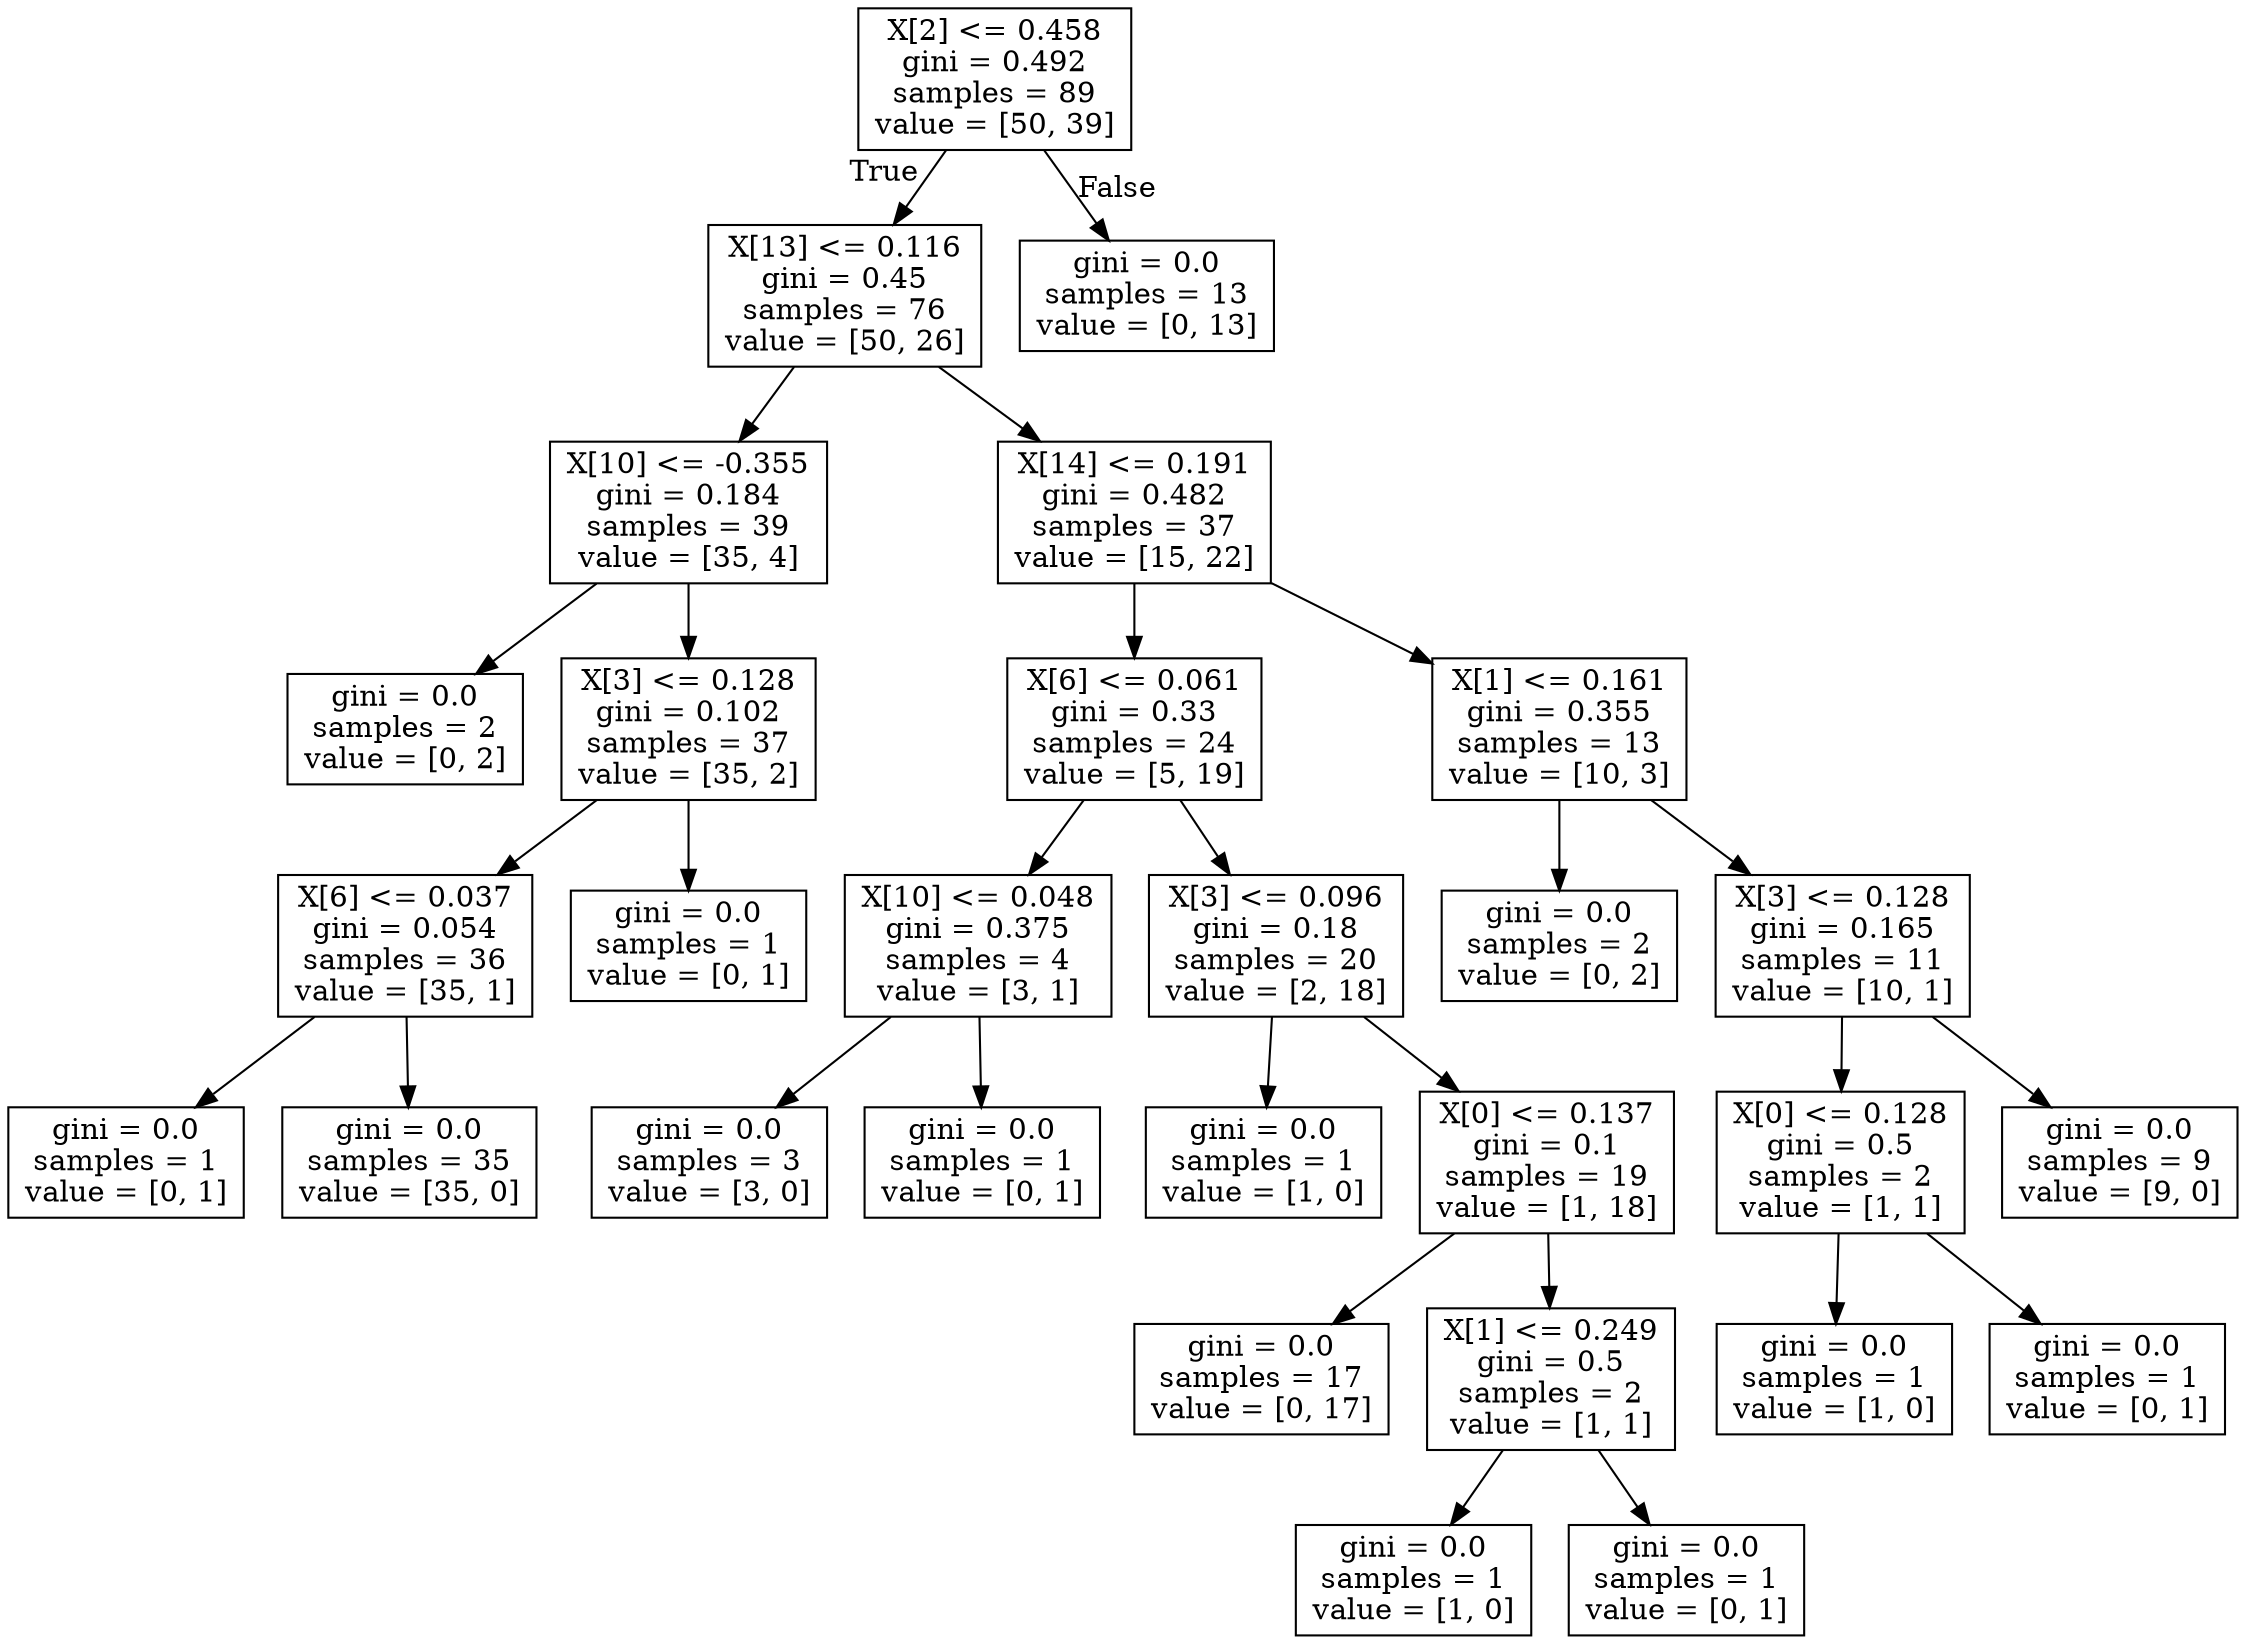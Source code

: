 digraph Tree {
node [shape=box] ;
0 [label="X[2] <= 0.458\ngini = 0.492\nsamples = 89\nvalue = [50, 39]"] ;
1 [label="X[13] <= 0.116\ngini = 0.45\nsamples = 76\nvalue = [50, 26]"] ;
0 -> 1 [labeldistance=2.5, labelangle=45, headlabel="True"] ;
2 [label="X[10] <= -0.355\ngini = 0.184\nsamples = 39\nvalue = [35, 4]"] ;
1 -> 2 ;
3 [label="gini = 0.0\nsamples = 2\nvalue = [0, 2]"] ;
2 -> 3 ;
4 [label="X[3] <= 0.128\ngini = 0.102\nsamples = 37\nvalue = [35, 2]"] ;
2 -> 4 ;
5 [label="X[6] <= 0.037\ngini = 0.054\nsamples = 36\nvalue = [35, 1]"] ;
4 -> 5 ;
6 [label="gini = 0.0\nsamples = 1\nvalue = [0, 1]"] ;
5 -> 6 ;
7 [label="gini = 0.0\nsamples = 35\nvalue = [35, 0]"] ;
5 -> 7 ;
8 [label="gini = 0.0\nsamples = 1\nvalue = [0, 1]"] ;
4 -> 8 ;
9 [label="X[14] <= 0.191\ngini = 0.482\nsamples = 37\nvalue = [15, 22]"] ;
1 -> 9 ;
10 [label="X[6] <= 0.061\ngini = 0.33\nsamples = 24\nvalue = [5, 19]"] ;
9 -> 10 ;
11 [label="X[10] <= 0.048\ngini = 0.375\nsamples = 4\nvalue = [3, 1]"] ;
10 -> 11 ;
12 [label="gini = 0.0\nsamples = 3\nvalue = [3, 0]"] ;
11 -> 12 ;
13 [label="gini = 0.0\nsamples = 1\nvalue = [0, 1]"] ;
11 -> 13 ;
14 [label="X[3] <= 0.096\ngini = 0.18\nsamples = 20\nvalue = [2, 18]"] ;
10 -> 14 ;
15 [label="gini = 0.0\nsamples = 1\nvalue = [1, 0]"] ;
14 -> 15 ;
16 [label="X[0] <= 0.137\ngini = 0.1\nsamples = 19\nvalue = [1, 18]"] ;
14 -> 16 ;
17 [label="gini = 0.0\nsamples = 17\nvalue = [0, 17]"] ;
16 -> 17 ;
18 [label="X[1] <= 0.249\ngini = 0.5\nsamples = 2\nvalue = [1, 1]"] ;
16 -> 18 ;
19 [label="gini = 0.0\nsamples = 1\nvalue = [1, 0]"] ;
18 -> 19 ;
20 [label="gini = 0.0\nsamples = 1\nvalue = [0, 1]"] ;
18 -> 20 ;
21 [label="X[1] <= 0.161\ngini = 0.355\nsamples = 13\nvalue = [10, 3]"] ;
9 -> 21 ;
22 [label="gini = 0.0\nsamples = 2\nvalue = [0, 2]"] ;
21 -> 22 ;
23 [label="X[3] <= 0.128\ngini = 0.165\nsamples = 11\nvalue = [10, 1]"] ;
21 -> 23 ;
24 [label="X[0] <= 0.128\ngini = 0.5\nsamples = 2\nvalue = [1, 1]"] ;
23 -> 24 ;
25 [label="gini = 0.0\nsamples = 1\nvalue = [1, 0]"] ;
24 -> 25 ;
26 [label="gini = 0.0\nsamples = 1\nvalue = [0, 1]"] ;
24 -> 26 ;
27 [label="gini = 0.0\nsamples = 9\nvalue = [9, 0]"] ;
23 -> 27 ;
28 [label="gini = 0.0\nsamples = 13\nvalue = [0, 13]"] ;
0 -> 28 [labeldistance=2.5, labelangle=-45, headlabel="False"] ;
}